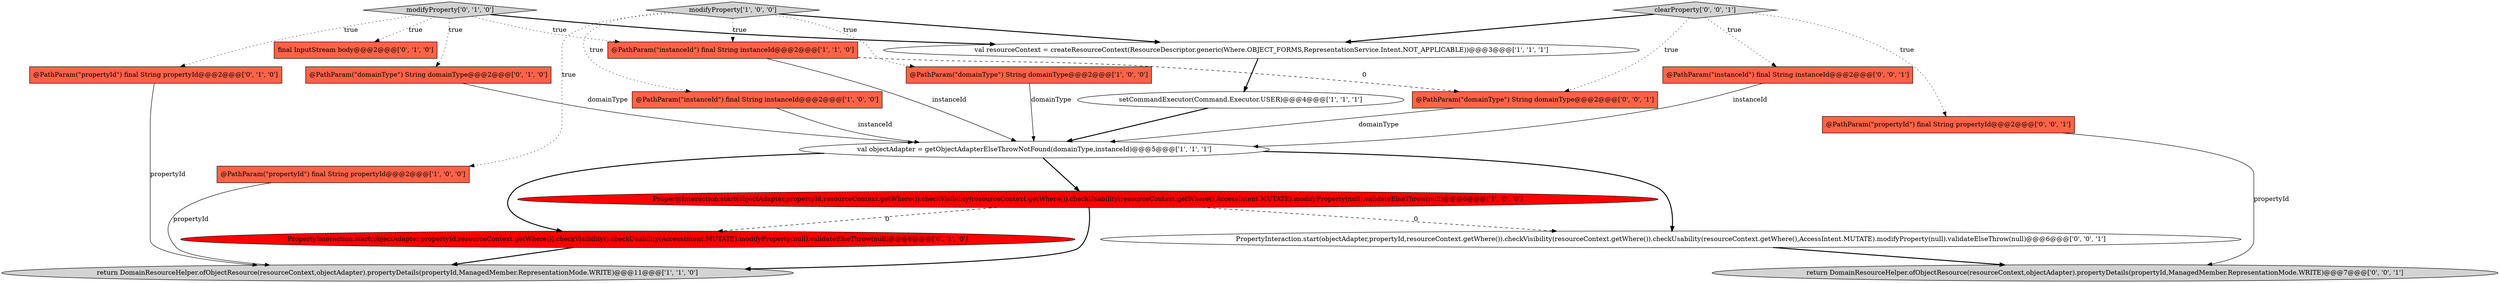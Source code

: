 digraph {
18 [style = filled, label = "return DomainResourceHelper.ofObjectResource(resourceContext,objectAdapter).propertyDetails(propertyId,ManagedMember.RepresentationMode.WRITE)@@@7@@@['0', '0', '1']", fillcolor = lightgray, shape = ellipse image = "AAA0AAABBB3BBB"];
10 [style = filled, label = "@PathParam(\"propertyId\") final String propertyId@@@2@@@['0', '1', '0']", fillcolor = tomato, shape = box image = "AAA0AAABBB2BBB"];
15 [style = filled, label = "@PathParam(\"instanceId\") final String instanceId@@@2@@@['0', '0', '1']", fillcolor = tomato, shape = box image = "AAA0AAABBB3BBB"];
11 [style = filled, label = "@PathParam(\"domainType\") String domainType@@@2@@@['0', '1', '0']", fillcolor = tomato, shape = box image = "AAA0AAABBB2BBB"];
13 [style = filled, label = "modifyProperty['0', '1', '0']", fillcolor = lightgray, shape = diamond image = "AAA0AAABBB2BBB"];
1 [style = filled, label = "return DomainResourceHelper.ofObjectResource(resourceContext,objectAdapter).propertyDetails(propertyId,ManagedMember.RepresentationMode.WRITE)@@@11@@@['1', '1', '0']", fillcolor = lightgray, shape = ellipse image = "AAA0AAABBB1BBB"];
7 [style = filled, label = "@PathParam(\"instanceId\") final String instanceId@@@2@@@['1', '1', '0']", fillcolor = tomato, shape = box image = "AAA0AAABBB1BBB"];
14 [style = filled, label = "PropertyInteraction.start(objectAdapter,propertyId,resourceContext.getWhere()).checkVisibility().checkUsability(AccessIntent.MUTATE).modifyProperty(null).validateElseThrow(null)@@@6@@@['0', '1', '0']", fillcolor = red, shape = ellipse image = "AAA1AAABBB2BBB"];
9 [style = filled, label = "PropertyInteraction.start(objectAdapter,propertyId,resourceContext.getWhere()).checkVisibility(resourceContext.getWhere()).checkUsability(resourceContext.getWhere(),AccessIntent.MUTATE).modifyProperty(null).validateElseThrow(null)@@@6@@@['1', '0', '0']", fillcolor = red, shape = ellipse image = "AAA1AAABBB1BBB"];
5 [style = filled, label = "@PathParam(\"propertyId\") final String propertyId@@@2@@@['1', '0', '0']", fillcolor = tomato, shape = box image = "AAA0AAABBB1BBB"];
16 [style = filled, label = "clearProperty['0', '0', '1']", fillcolor = lightgray, shape = diamond image = "AAA0AAABBB3BBB"];
19 [style = filled, label = "PropertyInteraction.start(objectAdapter,propertyId,resourceContext.getWhere()).checkVisibility(resourceContext.getWhere()).checkUsability(resourceContext.getWhere(),AccessIntent.MUTATE).modifyProperty(null).validateElseThrow(null)@@@6@@@['0', '0', '1']", fillcolor = white, shape = ellipse image = "AAA0AAABBB3BBB"];
3 [style = filled, label = "val objectAdapter = getObjectAdapterElseThrowNotFound(domainType,instanceId)@@@5@@@['1', '1', '1']", fillcolor = white, shape = ellipse image = "AAA0AAABBB1BBB"];
17 [style = filled, label = "@PathParam(\"propertyId\") final String propertyId@@@2@@@['0', '0', '1']", fillcolor = tomato, shape = box image = "AAA0AAABBB3BBB"];
8 [style = filled, label = "modifyProperty['1', '0', '0']", fillcolor = lightgray, shape = diamond image = "AAA0AAABBB1BBB"];
0 [style = filled, label = "@PathParam(\"instanceId\") final String instanceId@@@2@@@['1', '0', '0']", fillcolor = tomato, shape = box image = "AAA0AAABBB1BBB"];
12 [style = filled, label = "final InputStream body@@@2@@@['0', '1', '0']", fillcolor = tomato, shape = box image = "AAA0AAABBB2BBB"];
2 [style = filled, label = "setCommandExecutor(Command.Executor.USER)@@@4@@@['1', '1', '1']", fillcolor = white, shape = ellipse image = "AAA0AAABBB1BBB"];
6 [style = filled, label = "val resourceContext = createResourceContext(ResourceDescriptor.generic(Where.OBJECT_FORMS,RepresentationService.Intent.NOT_APPLICABLE))@@@3@@@['1', '1', '1']", fillcolor = white, shape = ellipse image = "AAA0AAABBB1BBB"];
20 [style = filled, label = "@PathParam(\"domainType\") String domainType@@@2@@@['0', '0', '1']", fillcolor = tomato, shape = box image = "AAA0AAABBB3BBB"];
4 [style = filled, label = "@PathParam(\"domainType\") String domainType@@@2@@@['1', '0', '0']", fillcolor = tomato, shape = box image = "AAA0AAABBB1BBB"];
7->3 [style = solid, label="instanceId"];
19->18 [style = bold, label=""];
5->1 [style = solid, label="propertyId"];
13->12 [style = dotted, label="true"];
16->6 [style = bold, label=""];
2->3 [style = bold, label=""];
16->17 [style = dotted, label="true"];
3->14 [style = bold, label=""];
7->20 [style = dashed, label="0"];
8->7 [style = dotted, label="true"];
16->20 [style = dotted, label="true"];
8->6 [style = bold, label=""];
13->7 [style = dotted, label="true"];
13->10 [style = dotted, label="true"];
20->3 [style = solid, label="domainType"];
8->4 [style = dotted, label="true"];
14->1 [style = bold, label=""];
17->18 [style = solid, label="propertyId"];
4->3 [style = solid, label="domainType"];
6->2 [style = bold, label=""];
9->19 [style = dashed, label="0"];
3->9 [style = bold, label=""];
15->3 [style = solid, label="instanceId"];
9->14 [style = dashed, label="0"];
11->3 [style = solid, label="domainType"];
10->1 [style = solid, label="propertyId"];
3->19 [style = bold, label=""];
8->5 [style = dotted, label="true"];
13->11 [style = dotted, label="true"];
8->0 [style = dotted, label="true"];
0->3 [style = solid, label="instanceId"];
13->6 [style = bold, label=""];
9->1 [style = bold, label=""];
16->15 [style = dotted, label="true"];
}

